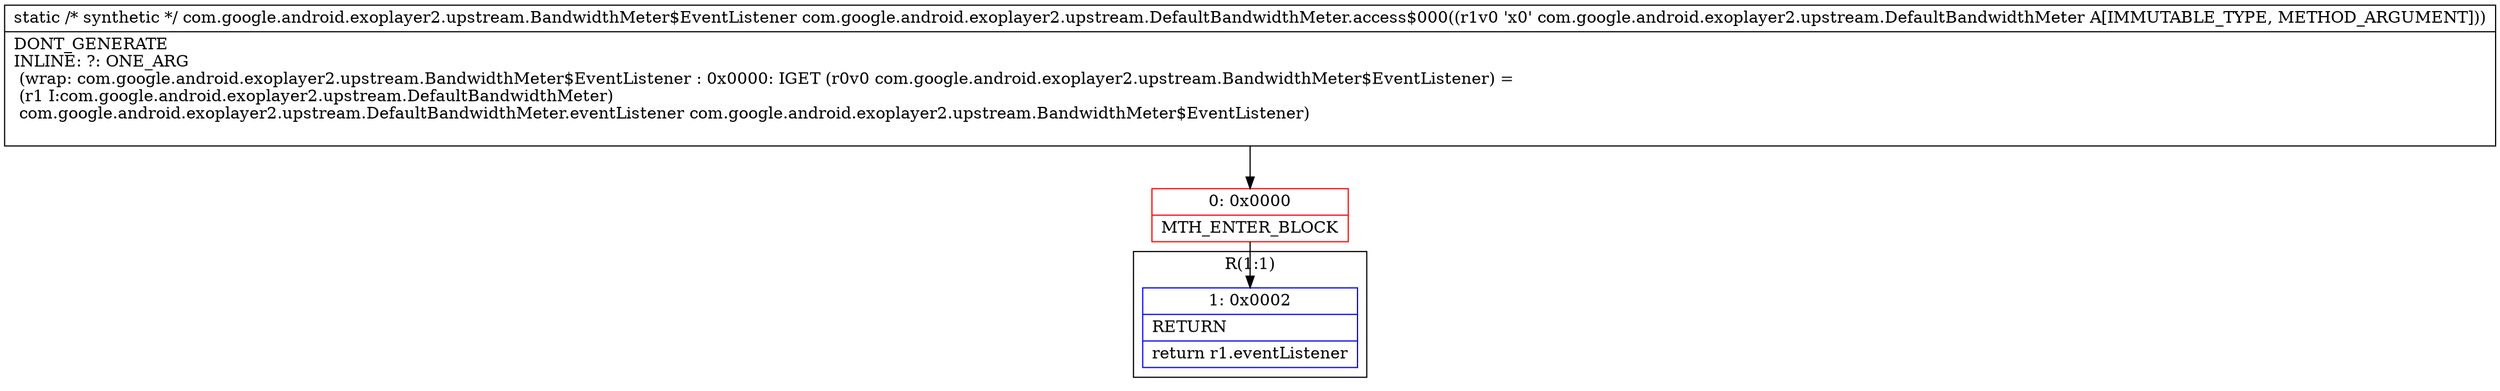 digraph "CFG forcom.google.android.exoplayer2.upstream.DefaultBandwidthMeter.access$000(Lcom\/google\/android\/exoplayer2\/upstream\/DefaultBandwidthMeter;)Lcom\/google\/android\/exoplayer2\/upstream\/BandwidthMeter$EventListener;" {
subgraph cluster_Region_1192797328 {
label = "R(1:1)";
node [shape=record,color=blue];
Node_1 [shape=record,label="{1\:\ 0x0002|RETURN\l|return r1.eventListener\l}"];
}
Node_0 [shape=record,color=red,label="{0\:\ 0x0000|MTH_ENTER_BLOCK\l}"];
MethodNode[shape=record,label="{static \/* synthetic *\/ com.google.android.exoplayer2.upstream.BandwidthMeter$EventListener com.google.android.exoplayer2.upstream.DefaultBandwidthMeter.access$000((r1v0 'x0' com.google.android.exoplayer2.upstream.DefaultBandwidthMeter A[IMMUTABLE_TYPE, METHOD_ARGUMENT]))  | DONT_GENERATE\lINLINE: ?: ONE_ARG  \l  (wrap: com.google.android.exoplayer2.upstream.BandwidthMeter$EventListener : 0x0000: IGET  (r0v0 com.google.android.exoplayer2.upstream.BandwidthMeter$EventListener) = \l  (r1 I:com.google.android.exoplayer2.upstream.DefaultBandwidthMeter)\l com.google.android.exoplayer2.upstream.DefaultBandwidthMeter.eventListener com.google.android.exoplayer2.upstream.BandwidthMeter$EventListener)\l\l}"];
MethodNode -> Node_0;
Node_0 -> Node_1;
}

